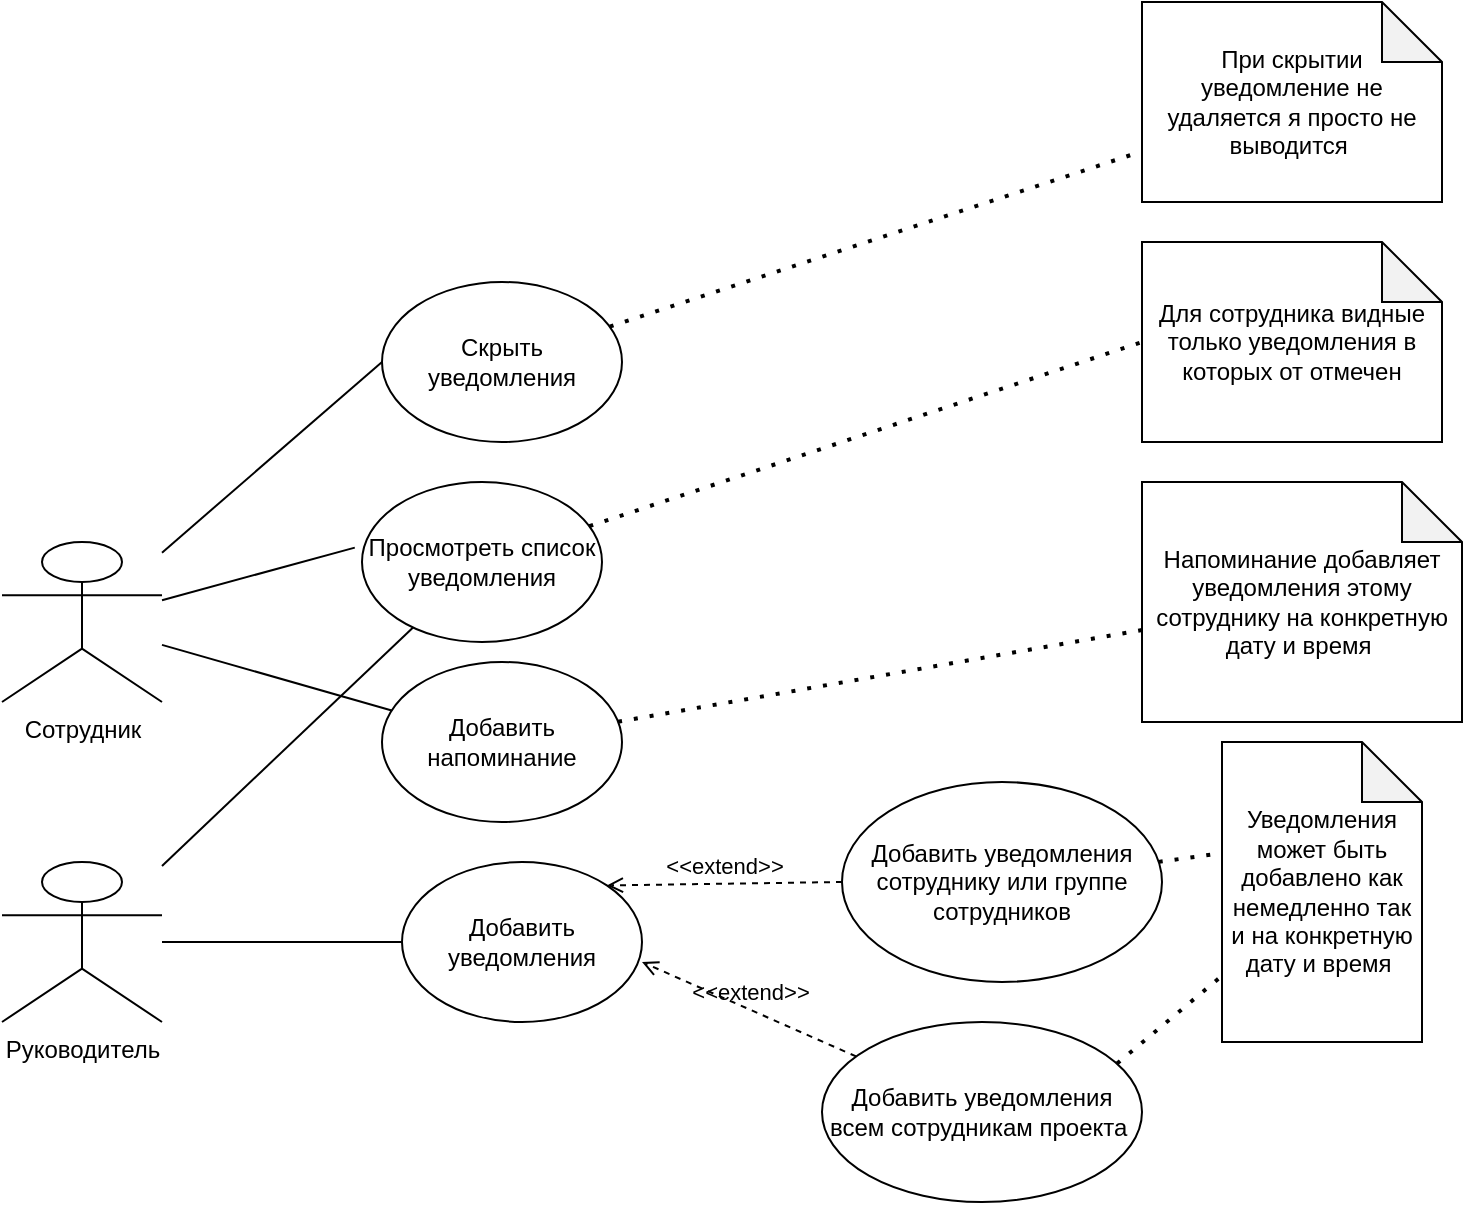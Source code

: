 <mxfile version="24.6.2" type="device">
  <diagram name="Страница — 1" id="7_zFcxS8pMr4SYFm8mWi">
    <mxGraphModel dx="1050" dy="625" grid="1" gridSize="10" guides="1" tooltips="1" connect="1" arrows="1" fold="1" page="1" pageScale="1" pageWidth="827" pageHeight="1169" math="0" shadow="0">
      <root>
        <mxCell id="0" />
        <mxCell id="1" parent="0" />
        <mxCell id="fFdrQQ_ICZO-Sk-EjgjL-1" value="Сотрудник" style="shape=umlActor;verticalLabelPosition=bottom;verticalAlign=top;html=1;outlineConnect=0;" vertex="1" parent="1">
          <mxGeometry x="80" y="360" width="80" height="80" as="geometry" />
        </mxCell>
        <mxCell id="fFdrQQ_ICZO-Sk-EjgjL-2" value="Руководитель" style="shape=umlActor;verticalLabelPosition=bottom;verticalAlign=top;html=1;outlineConnect=0;" vertex="1" parent="1">
          <mxGeometry x="80" y="520" width="80" height="80" as="geometry" />
        </mxCell>
        <mxCell id="fFdrQQ_ICZO-Sk-EjgjL-5" value="Просмотреть список уведомления" style="ellipse;whiteSpace=wrap;html=1;" vertex="1" parent="1">
          <mxGeometry x="260" y="330" width="120" height="80" as="geometry" />
        </mxCell>
        <mxCell id="fFdrQQ_ICZO-Sk-EjgjL-6" value="" style="endArrow=none;html=1;rounded=0;entryX=-0.03;entryY=0.41;entryDx=0;entryDy=0;entryPerimeter=0;" edge="1" parent="1" source="fFdrQQ_ICZO-Sk-EjgjL-1" target="fFdrQQ_ICZO-Sk-EjgjL-5">
          <mxGeometry width="50" height="50" relative="1" as="geometry">
            <mxPoint x="200" y="440" as="sourcePoint" />
            <mxPoint x="250" y="390" as="targetPoint" />
          </mxGeometry>
        </mxCell>
        <mxCell id="fFdrQQ_ICZO-Sk-EjgjL-7" value="Скрыть уведомления" style="ellipse;whiteSpace=wrap;html=1;" vertex="1" parent="1">
          <mxGeometry x="270" y="230" width="120" height="80" as="geometry" />
        </mxCell>
        <mxCell id="fFdrQQ_ICZO-Sk-EjgjL-9" value="Добавить напоминание" style="ellipse;whiteSpace=wrap;html=1;" vertex="1" parent="1">
          <mxGeometry x="270" y="420" width="120" height="80" as="geometry" />
        </mxCell>
        <mxCell id="fFdrQQ_ICZO-Sk-EjgjL-11" value="Добавить уведомления" style="ellipse;whiteSpace=wrap;html=1;" vertex="1" parent="1">
          <mxGeometry x="280" y="520" width="120" height="80" as="geometry" />
        </mxCell>
        <mxCell id="fFdrQQ_ICZO-Sk-EjgjL-12" value="" style="endArrow=none;html=1;rounded=0;" edge="1" parent="1" source="fFdrQQ_ICZO-Sk-EjgjL-2" target="fFdrQQ_ICZO-Sk-EjgjL-11">
          <mxGeometry width="50" height="50" relative="1" as="geometry">
            <mxPoint x="320" y="740" as="sourcePoint" />
            <mxPoint x="370" y="690" as="targetPoint" />
          </mxGeometry>
        </mxCell>
        <mxCell id="fFdrQQ_ICZO-Sk-EjgjL-13" value="" style="endArrow=none;html=1;rounded=0;" edge="1" parent="1" source="fFdrQQ_ICZO-Sk-EjgjL-2" target="fFdrQQ_ICZO-Sk-EjgjL-5">
          <mxGeometry width="50" height="50" relative="1" as="geometry">
            <mxPoint x="230" y="500" as="sourcePoint" />
            <mxPoint x="280" y="450" as="targetPoint" />
          </mxGeometry>
        </mxCell>
        <mxCell id="fFdrQQ_ICZO-Sk-EjgjL-14" value="Добавить уведомления сотруднику или группе сотрудников" style="ellipse;whiteSpace=wrap;html=1;" vertex="1" parent="1">
          <mxGeometry x="500" y="480" width="160" height="100" as="geometry" />
        </mxCell>
        <mxCell id="fFdrQQ_ICZO-Sk-EjgjL-15" value="Добавить уведомления всем сотрудникам проекта&amp;nbsp;" style="ellipse;whiteSpace=wrap;html=1;" vertex="1" parent="1">
          <mxGeometry x="490" y="600" width="160" height="90" as="geometry" />
        </mxCell>
        <mxCell id="fFdrQQ_ICZO-Sk-EjgjL-20" value="Уведомления может быть добавлено как немедленно так и на конкретную дату и время&amp;nbsp;" style="shape=note;whiteSpace=wrap;html=1;backgroundOutline=1;darkOpacity=0.05;" vertex="1" parent="1">
          <mxGeometry x="690" y="460" width="100" height="150" as="geometry" />
        </mxCell>
        <mxCell id="fFdrQQ_ICZO-Sk-EjgjL-21" value="" style="endArrow=none;dashed=1;html=1;dashPattern=1 3;strokeWidth=2;rounded=0;entryX=-0.008;entryY=0.371;entryDx=0;entryDy=0;entryPerimeter=0;" edge="1" parent="1" source="fFdrQQ_ICZO-Sk-EjgjL-14" target="fFdrQQ_ICZO-Sk-EjgjL-20">
          <mxGeometry width="50" height="50" relative="1" as="geometry">
            <mxPoint x="670" y="580" as="sourcePoint" />
            <mxPoint x="720" y="530" as="targetPoint" />
          </mxGeometry>
        </mxCell>
        <mxCell id="fFdrQQ_ICZO-Sk-EjgjL-22" value="" style="endArrow=none;dashed=1;html=1;dashPattern=1 3;strokeWidth=2;rounded=0;exitX=0.922;exitY=0.231;exitDx=0;exitDy=0;exitPerimeter=0;" edge="1" parent="1" source="fFdrQQ_ICZO-Sk-EjgjL-15" target="fFdrQQ_ICZO-Sk-EjgjL-20">
          <mxGeometry width="50" height="50" relative="1" as="geometry">
            <mxPoint x="660" y="770" as="sourcePoint" />
            <mxPoint x="710" y="720" as="targetPoint" />
          </mxGeometry>
        </mxCell>
        <mxCell id="fFdrQQ_ICZO-Sk-EjgjL-23" value="Напоминание добавляет уведомления этому сотруднику на конкретную дату и время&amp;nbsp;" style="shape=note;whiteSpace=wrap;html=1;backgroundOutline=1;darkOpacity=0.05;" vertex="1" parent="1">
          <mxGeometry x="650" y="330" width="160" height="120" as="geometry" />
        </mxCell>
        <mxCell id="fFdrQQ_ICZO-Sk-EjgjL-24" value="" style="endArrow=none;dashed=1;html=1;dashPattern=1 3;strokeWidth=2;rounded=0;" edge="1" parent="1" source="fFdrQQ_ICZO-Sk-EjgjL-9" target="fFdrQQ_ICZO-Sk-EjgjL-23">
          <mxGeometry width="50" height="50" relative="1" as="geometry">
            <mxPoint x="610" y="410" as="sourcePoint" />
            <mxPoint x="660" y="360" as="targetPoint" />
          </mxGeometry>
        </mxCell>
        <mxCell id="fFdrQQ_ICZO-Sk-EjgjL-26" value="&amp;lt;&amp;lt;extend&amp;gt;&amp;gt;" style="html=1;verticalAlign=bottom;labelBackgroundColor=none;endArrow=open;endFill=0;dashed=1;rounded=0;entryX=1;entryY=0;entryDx=0;entryDy=0;exitX=0;exitY=0.5;exitDx=0;exitDy=0;" edge="1" parent="1" source="fFdrQQ_ICZO-Sk-EjgjL-14" target="fFdrQQ_ICZO-Sk-EjgjL-11">
          <mxGeometry width="160" relative="1" as="geometry">
            <mxPoint x="320" y="680" as="sourcePoint" />
            <mxPoint x="480" y="680" as="targetPoint" />
          </mxGeometry>
        </mxCell>
        <mxCell id="fFdrQQ_ICZO-Sk-EjgjL-27" value="&amp;lt;&amp;lt;extend&amp;gt;&amp;gt;" style="html=1;verticalAlign=bottom;labelBackgroundColor=none;endArrow=open;endFill=0;dashed=1;rounded=0;entryX=1;entryY=0.625;entryDx=0;entryDy=0;entryPerimeter=0;" edge="1" parent="1" source="fFdrQQ_ICZO-Sk-EjgjL-15" target="fFdrQQ_ICZO-Sk-EjgjL-11">
          <mxGeometry width="160" relative="1" as="geometry">
            <mxPoint x="360" y="650" as="sourcePoint" />
            <mxPoint x="520" y="650" as="targetPoint" />
          </mxGeometry>
        </mxCell>
        <mxCell id="fFdrQQ_ICZO-Sk-EjgjL-28" value="" style="endArrow=none;html=1;rounded=0;entryX=0;entryY=0.5;entryDx=0;entryDy=0;" edge="1" parent="1" source="fFdrQQ_ICZO-Sk-EjgjL-1" target="fFdrQQ_ICZO-Sk-EjgjL-7">
          <mxGeometry width="50" height="50" relative="1" as="geometry">
            <mxPoint x="180" y="320" as="sourcePoint" />
            <mxPoint x="230" y="270" as="targetPoint" />
          </mxGeometry>
        </mxCell>
        <mxCell id="fFdrQQ_ICZO-Sk-EjgjL-29" value="" style="endArrow=none;html=1;rounded=0;" edge="1" parent="1" source="fFdrQQ_ICZO-Sk-EjgjL-1" target="fFdrQQ_ICZO-Sk-EjgjL-9">
          <mxGeometry width="50" height="50" relative="1" as="geometry">
            <mxPoint x="190" y="460" as="sourcePoint" />
            <mxPoint x="240" y="410" as="targetPoint" />
          </mxGeometry>
        </mxCell>
        <mxCell id="fFdrQQ_ICZO-Sk-EjgjL-30" value="При скрытии уведомление не удаляется я просто не выводится&amp;nbsp;" style="shape=note;whiteSpace=wrap;html=1;backgroundOutline=1;darkOpacity=0.05;" vertex="1" parent="1">
          <mxGeometry x="650" y="90" width="150" height="100" as="geometry" />
        </mxCell>
        <mxCell id="fFdrQQ_ICZO-Sk-EjgjL-31" value="" style="endArrow=none;dashed=1;html=1;dashPattern=1 3;strokeWidth=2;rounded=0;" edge="1" parent="1" source="fFdrQQ_ICZO-Sk-EjgjL-7" target="fFdrQQ_ICZO-Sk-EjgjL-30">
          <mxGeometry width="50" height="50" relative="1" as="geometry">
            <mxPoint x="490" y="310" as="sourcePoint" />
            <mxPoint x="560" y="260" as="targetPoint" />
          </mxGeometry>
        </mxCell>
        <mxCell id="fFdrQQ_ICZO-Sk-EjgjL-32" value="Для сотрудника видные только уведомления в которых от отмечен" style="shape=note;whiteSpace=wrap;html=1;backgroundOutline=1;darkOpacity=0.05;" vertex="1" parent="1">
          <mxGeometry x="650" y="210" width="150" height="100" as="geometry" />
        </mxCell>
        <mxCell id="fFdrQQ_ICZO-Sk-EjgjL-33" value="" style="endArrow=none;dashed=1;html=1;dashPattern=1 3;strokeWidth=2;rounded=0;entryX=0;entryY=0.5;entryDx=0;entryDy=0;entryPerimeter=0;" edge="1" parent="1" source="fFdrQQ_ICZO-Sk-EjgjL-5" target="fFdrQQ_ICZO-Sk-EjgjL-32">
          <mxGeometry width="50" height="50" relative="1" as="geometry">
            <mxPoint x="480" y="350" as="sourcePoint" />
            <mxPoint x="530" y="300" as="targetPoint" />
          </mxGeometry>
        </mxCell>
      </root>
    </mxGraphModel>
  </diagram>
</mxfile>
